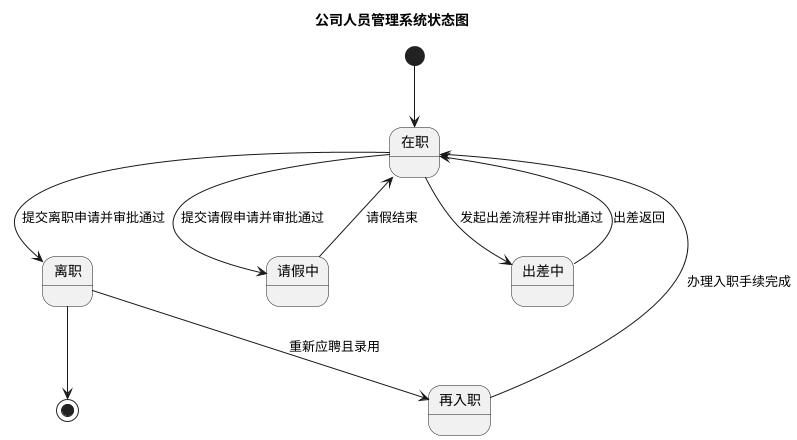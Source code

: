 @startuml
title 公司人员管理系统状态图

[*] --> 在职
离职 --> [*]
在职 --> 请假中 : 提交请假申请并审批通过
在职 --> 出差中 : 发起出差流程并审批通过
请假中 --> 在职 : 请假结束
出差中 --> 在职 : 出差返回
在职 --> 离职 : 提交离职申请并审批通过
离职 --> 再入职 : 重新应聘且录用
再入职 --> 在职 : 办理入职手续完成
@enduml